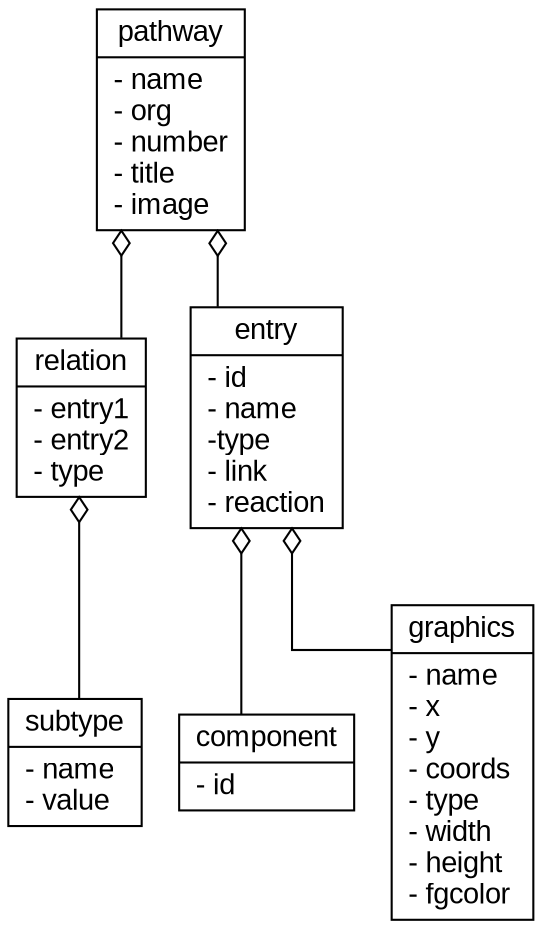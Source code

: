 // ORM structure of KEGGTOOLS models
// Modified from https://www.kegg.jp/kegg/xml/docs/kgml_class.png

digraph KGMLTree {

    // Node specs
    node [shape=record fontname=Arial];
    rankdir=BT;
    splines="ortho";

    // nodes
    pathway  [label="{pathway|- name\l- org\l- number\l- title\l- image\l}"];
    // reaction  [label="{reaction|- id\l- name\l- type\l}"];
    relation [label="{relation|- entry1\l- entry2\l- type\l}"];
    subtype [label="{subtype|- name\l- value\l}"];
    entry [label="{entry|- id\l- name\l-type\l- link\l- reaction\l}"];
    component [label="{component|- id\l}"]
    graphics [label="{graphics|- name\l- x\l- y\l- coords\l- type\l- width\l- height\l- fgcolor\l}"]


    // Edges
    // reaction -> pathway [arrowhead=odiamond arrowsize=1];
    relation -> pathway [arrowhead=odiamond arrowsize=1];
    subtype -> relation [arrowhead=odiamond arrowsize=1];
    entry -> pathway [arrowhead=odiamond arrowsize=1];
    component -> entry [arrowhead=odiamond arrowsize=1];
    graphics -> entry [arrowhead=odiamond arrowsize=1];

    {rank=same; entry; relation}
    {rank=same; subtype; component; graphics}


}
